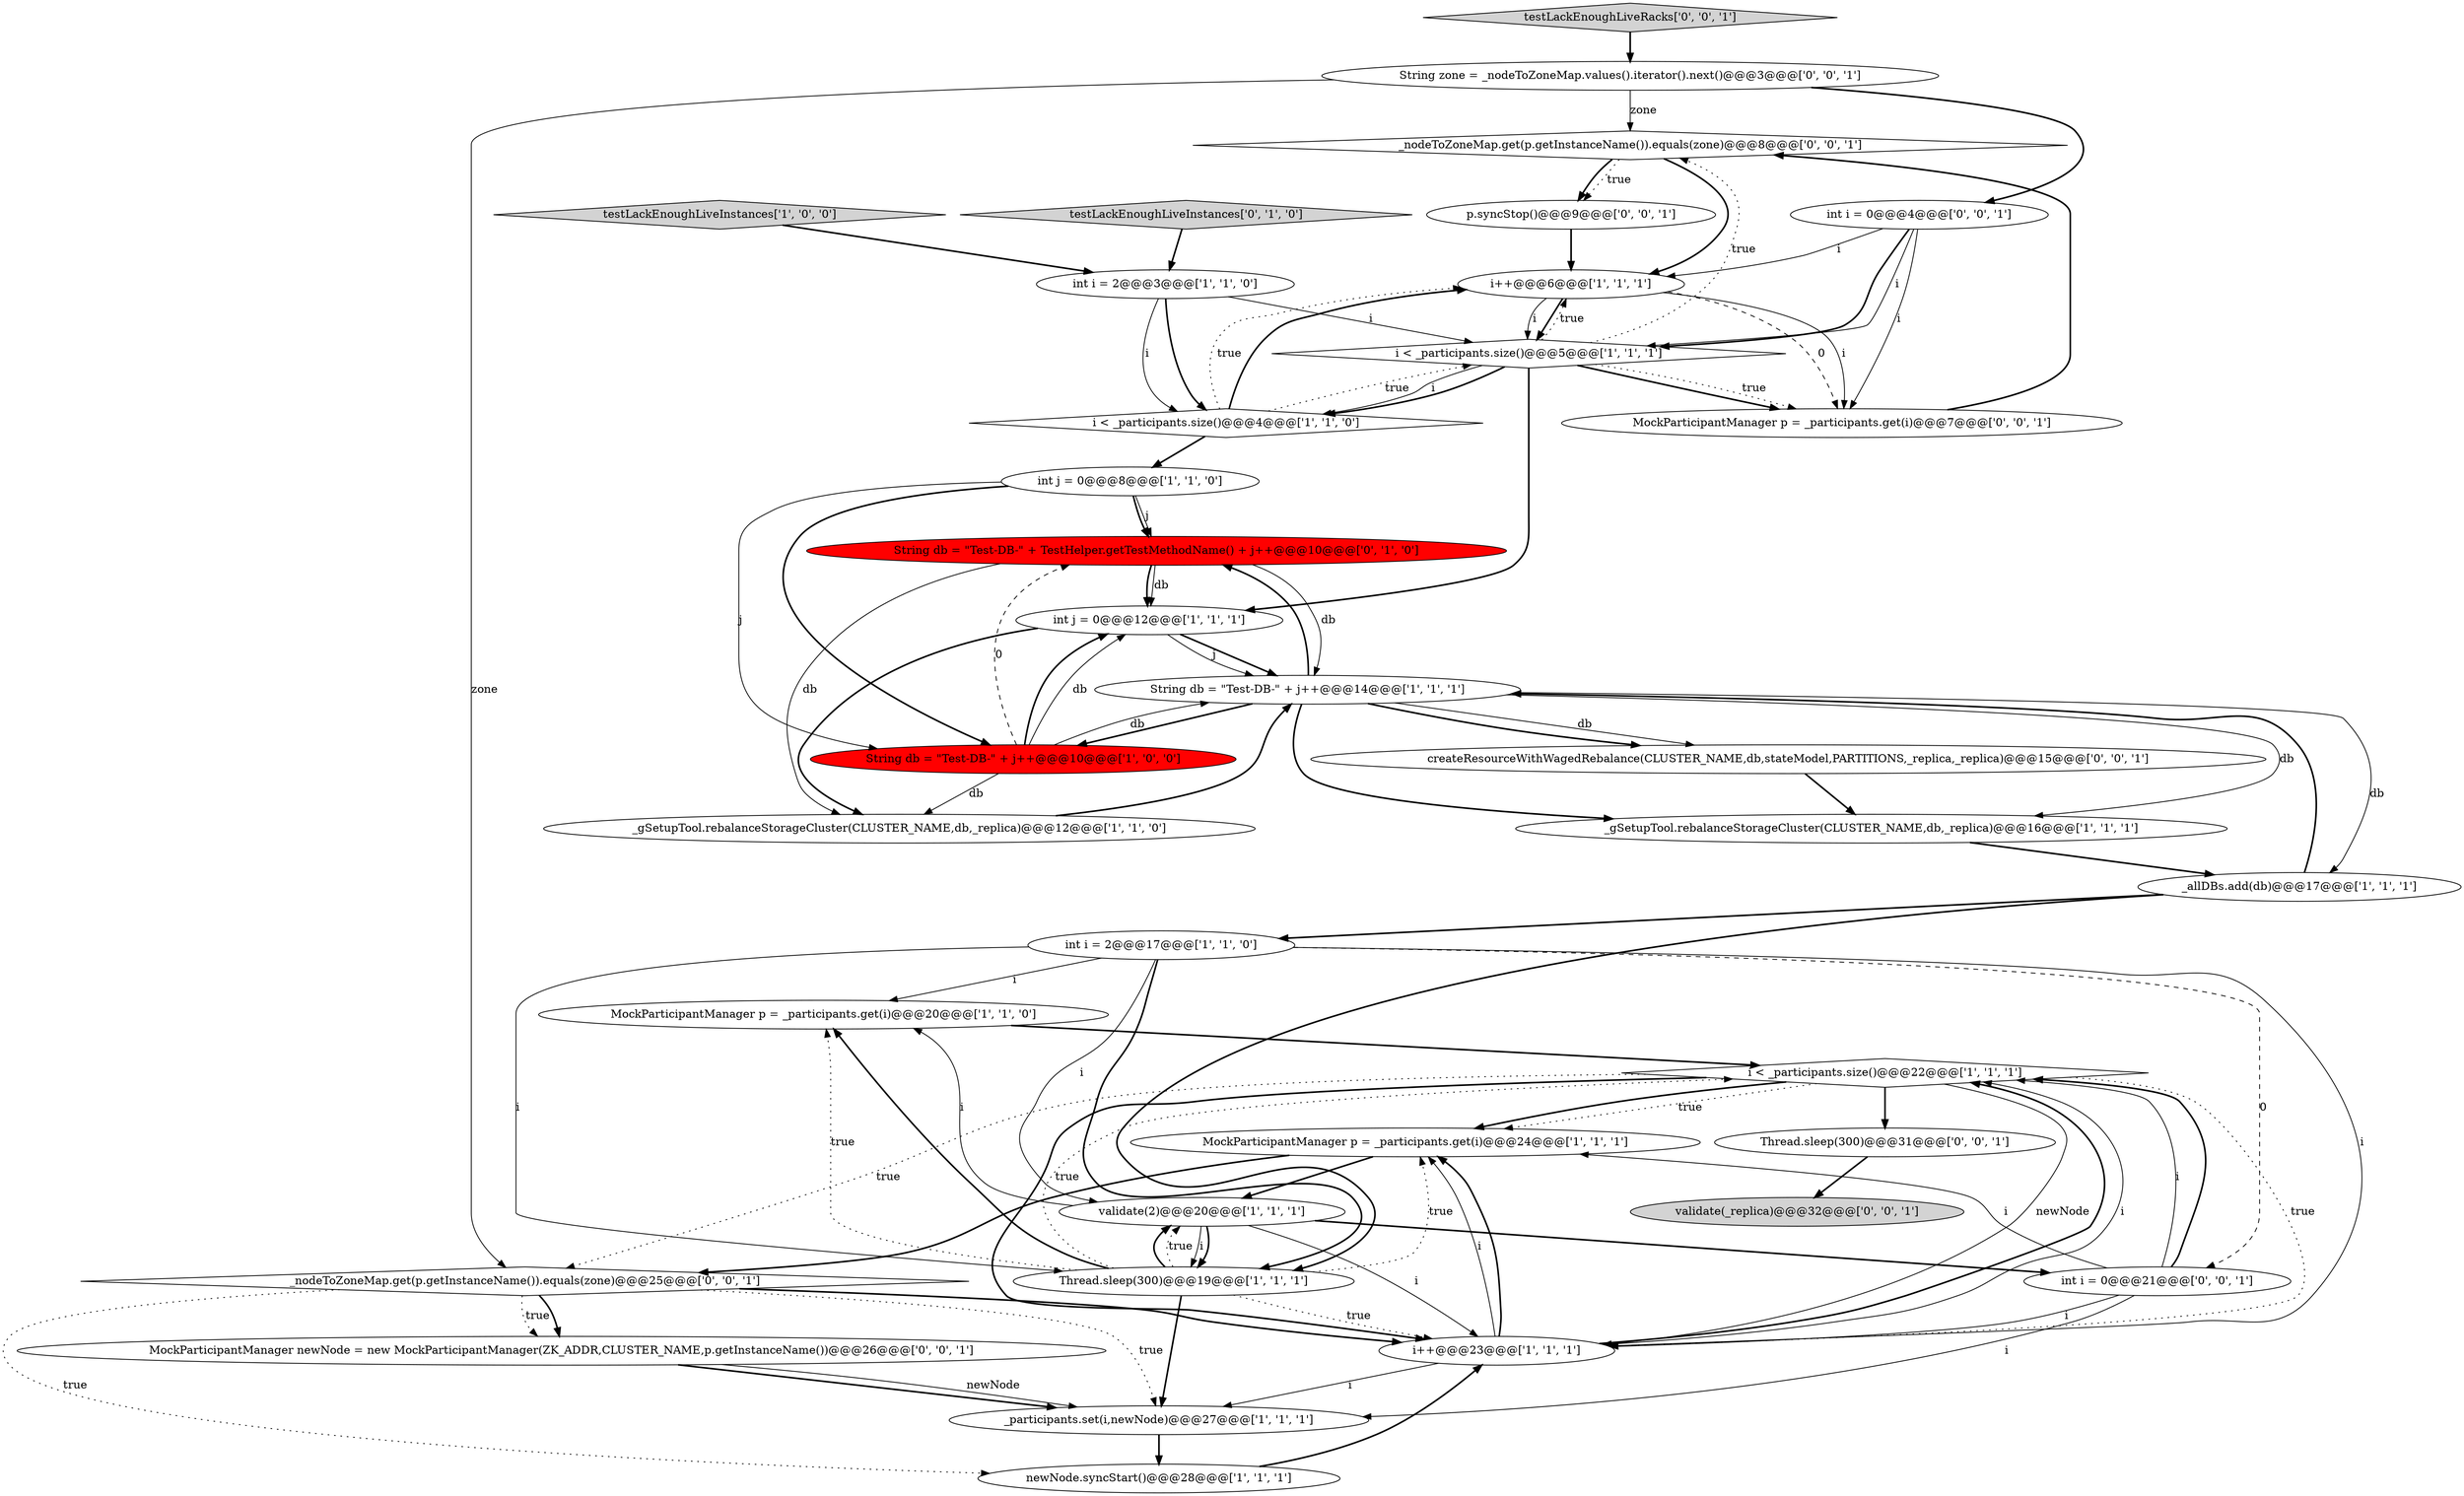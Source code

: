 digraph {
27 [style = filled, label = "_nodeToZoneMap.get(p.getInstanceName()).equals(zone)@@@8@@@['0', '0', '1']", fillcolor = white, shape = diamond image = "AAA0AAABBB3BBB"];
8 [style = filled, label = "int j = 0@@@8@@@['1', '1', '0']", fillcolor = white, shape = ellipse image = "AAA0AAABBB1BBB"];
11 [style = filled, label = "int i = 2@@@17@@@['1', '1', '0']", fillcolor = white, shape = ellipse image = "AAA0AAABBB1BBB"];
1 [style = filled, label = "testLackEnoughLiveInstances['1', '0', '0']", fillcolor = lightgray, shape = diamond image = "AAA0AAABBB1BBB"];
29 [style = filled, label = "validate(_replica)@@@32@@@['0', '0', '1']", fillcolor = lightgray, shape = ellipse image = "AAA0AAABBB3BBB"];
15 [style = filled, label = "int j = 0@@@12@@@['1', '1', '1']", fillcolor = white, shape = ellipse image = "AAA0AAABBB1BBB"];
17 [style = filled, label = "String db = \"Test-DB-\" + j++@@@14@@@['1', '1', '1']", fillcolor = white, shape = ellipse image = "AAA0AAABBB1BBB"];
13 [style = filled, label = "_gSetupTool.rebalanceStorageCluster(CLUSTER_NAME,db,_replica)@@@12@@@['1', '1', '0']", fillcolor = white, shape = ellipse image = "AAA0AAABBB1BBB"];
30 [style = filled, label = "createResourceWithWagedRebalance(CLUSTER_NAME,db,stateModel,PARTITIONS,_replica,_replica)@@@15@@@['0', '0', '1']", fillcolor = white, shape = ellipse image = "AAA0AAABBB3BBB"];
20 [style = filled, label = "MockParticipantManager p = _participants.get(i)@@@20@@@['1', '1', '0']", fillcolor = white, shape = ellipse image = "AAA0AAABBB1BBB"];
16 [style = filled, label = "validate(2)@@@20@@@['1', '1', '1']", fillcolor = white, shape = ellipse image = "AAA0AAABBB1BBB"];
22 [style = filled, label = "testLackEnoughLiveInstances['0', '1', '0']", fillcolor = lightgray, shape = diamond image = "AAA0AAABBB2BBB"];
5 [style = filled, label = "MockParticipantManager p = _participants.get(i)@@@24@@@['1', '1', '1']", fillcolor = white, shape = ellipse image = "AAA0AAABBB1BBB"];
14 [style = filled, label = "_participants.set(i,newNode)@@@27@@@['1', '1', '1']", fillcolor = white, shape = ellipse image = "AAA0AAABBB1BBB"];
23 [style = filled, label = "int i = 0@@@4@@@['0', '0', '1']", fillcolor = white, shape = ellipse image = "AAA0AAABBB3BBB"];
24 [style = filled, label = "MockParticipantManager p = _participants.get(i)@@@7@@@['0', '0', '1']", fillcolor = white, shape = ellipse image = "AAA0AAABBB3BBB"];
21 [style = filled, label = "String db = \"Test-DB-\" + TestHelper.getTestMethodName() + j++@@@10@@@['0', '1', '0']", fillcolor = red, shape = ellipse image = "AAA1AAABBB2BBB"];
0 [style = filled, label = "i < _participants.size()@@@22@@@['1', '1', '1']", fillcolor = white, shape = diamond image = "AAA0AAABBB1BBB"];
2 [style = filled, label = "int i = 2@@@3@@@['1', '1', '0']", fillcolor = white, shape = ellipse image = "AAA0AAABBB1BBB"];
25 [style = filled, label = "int i = 0@@@21@@@['0', '0', '1']", fillcolor = white, shape = ellipse image = "AAA0AAABBB3BBB"];
28 [style = filled, label = "p.syncStop()@@@9@@@['0', '0', '1']", fillcolor = white, shape = ellipse image = "AAA0AAABBB3BBB"];
33 [style = filled, label = "testLackEnoughLiveRacks['0', '0', '1']", fillcolor = lightgray, shape = diamond image = "AAA0AAABBB3BBB"];
3 [style = filled, label = "i < _participants.size()@@@4@@@['1', '1', '0']", fillcolor = white, shape = diamond image = "AAA0AAABBB1BBB"];
31 [style = filled, label = "MockParticipantManager newNode = new MockParticipantManager(ZK_ADDR,CLUSTER_NAME,p.getInstanceName())@@@26@@@['0', '0', '1']", fillcolor = white, shape = ellipse image = "AAA0AAABBB3BBB"];
9 [style = filled, label = "String db = \"Test-DB-\" + j++@@@10@@@['1', '0', '0']", fillcolor = red, shape = ellipse image = "AAA1AAABBB1BBB"];
34 [style = filled, label = "String zone = _nodeToZoneMap.values().iterator().next()@@@3@@@['0', '0', '1']", fillcolor = white, shape = ellipse image = "AAA0AAABBB3BBB"];
10 [style = filled, label = "i++@@@6@@@['1', '1', '1']", fillcolor = white, shape = ellipse image = "AAA0AAABBB1BBB"];
4 [style = filled, label = "Thread.sleep(300)@@@19@@@['1', '1', '1']", fillcolor = white, shape = ellipse image = "AAA0AAABBB1BBB"];
32 [style = filled, label = "Thread.sleep(300)@@@31@@@['0', '0', '1']", fillcolor = white, shape = ellipse image = "AAA0AAABBB3BBB"];
19 [style = filled, label = "newNode.syncStart()@@@28@@@['1', '1', '1']", fillcolor = white, shape = ellipse image = "AAA0AAABBB1BBB"];
12 [style = filled, label = "i < _participants.size()@@@5@@@['1', '1', '1']", fillcolor = white, shape = diamond image = "AAA0AAABBB1BBB"];
7 [style = filled, label = "_allDBs.add(db)@@@17@@@['1', '1', '1']", fillcolor = white, shape = ellipse image = "AAA0AAABBB1BBB"];
18 [style = filled, label = "_gSetupTool.rebalanceStorageCluster(CLUSTER_NAME,db,_replica)@@@16@@@['1', '1', '1']", fillcolor = white, shape = ellipse image = "AAA0AAABBB1BBB"];
6 [style = filled, label = "i++@@@23@@@['1', '1', '1']", fillcolor = white, shape = ellipse image = "AAA0AAABBB1BBB"];
26 [style = filled, label = "_nodeToZoneMap.get(p.getInstanceName()).equals(zone)@@@25@@@['0', '0', '1']", fillcolor = white, shape = diamond image = "AAA0AAABBB3BBB"];
16->6 [style = solid, label="i"];
10->12 [style = solid, label="i"];
23->24 [style = solid, label="i"];
0->5 [style = dotted, label="true"];
9->15 [style = solid, label="db"];
17->18 [style = solid, label="db"];
17->9 [style = bold, label=""];
21->15 [style = bold, label=""];
20->0 [style = bold, label=""];
27->28 [style = bold, label=""];
25->6 [style = solid, label="i"];
17->7 [style = solid, label="db"];
26->19 [style = dotted, label="true"];
11->20 [style = solid, label="i"];
0->6 [style = dotted, label="true"];
30->18 [style = bold, label=""];
11->16 [style = solid, label="i"];
23->12 [style = solid, label="i"];
13->17 [style = bold, label=""];
15->17 [style = bold, label=""];
11->6 [style = solid, label="i"];
0->6 [style = solid, label="newNode"];
9->21 [style = dashed, label="0"];
10->12 [style = bold, label=""];
9->13 [style = solid, label="db"];
23->12 [style = bold, label=""];
16->4 [style = solid, label="i"];
17->21 [style = bold, label=""];
24->27 [style = bold, label=""];
10->24 [style = dashed, label="0"];
4->16 [style = bold, label=""];
31->14 [style = bold, label=""];
15->13 [style = bold, label=""];
7->11 [style = bold, label=""];
11->4 [style = solid, label="i"];
8->9 [style = solid, label="j"];
16->20 [style = solid, label="i"];
6->5 [style = solid, label="i"];
34->27 [style = solid, label="zone"];
25->5 [style = solid, label="i"];
4->0 [style = dotted, label="true"];
21->17 [style = solid, label="db"];
26->6 [style = bold, label=""];
19->6 [style = bold, label=""];
2->3 [style = solid, label="i"];
25->14 [style = solid, label="i"];
3->10 [style = bold, label=""];
12->27 [style = dotted, label="true"];
12->10 [style = dotted, label="true"];
26->14 [style = dotted, label="true"];
17->30 [style = solid, label="db"];
18->7 [style = bold, label=""];
0->26 [style = dotted, label="true"];
8->21 [style = solid, label="j"];
25->0 [style = bold, label=""];
4->5 [style = dotted, label="true"];
4->14 [style = bold, label=""];
21->15 [style = solid, label="db"];
7->17 [style = bold, label=""];
22->2 [style = bold, label=""];
2->3 [style = bold, label=""];
11->4 [style = bold, label=""];
3->10 [style = dotted, label="true"];
5->26 [style = bold, label=""];
14->19 [style = bold, label=""];
31->14 [style = solid, label="newNode"];
15->17 [style = solid, label="j"];
7->4 [style = bold, label=""];
12->24 [style = bold, label=""];
5->16 [style = bold, label=""];
6->5 [style = bold, label=""];
26->31 [style = dotted, label="true"];
26->31 [style = bold, label=""];
3->8 [style = bold, label=""];
27->10 [style = bold, label=""];
4->20 [style = bold, label=""];
12->24 [style = dotted, label="true"];
11->25 [style = dashed, label="0"];
34->23 [style = bold, label=""];
1->2 [style = bold, label=""];
12->3 [style = bold, label=""];
0->32 [style = bold, label=""];
16->4 [style = bold, label=""];
6->14 [style = solid, label="i"];
0->5 [style = bold, label=""];
23->10 [style = solid, label="i"];
21->13 [style = solid, label="db"];
4->6 [style = dotted, label="true"];
28->10 [style = bold, label=""];
25->0 [style = solid, label="i"];
0->6 [style = bold, label=""];
34->26 [style = solid, label="zone"];
12->15 [style = bold, label=""];
4->20 [style = dotted, label="true"];
9->17 [style = solid, label="db"];
16->25 [style = bold, label=""];
17->30 [style = bold, label=""];
6->0 [style = bold, label=""];
6->0 [style = solid, label="i"];
32->29 [style = bold, label=""];
27->28 [style = dotted, label="true"];
10->24 [style = solid, label="i"];
9->15 [style = bold, label=""];
3->12 [style = dotted, label="true"];
2->12 [style = solid, label="i"];
8->9 [style = bold, label=""];
8->21 [style = bold, label=""];
4->16 [style = dotted, label="true"];
12->3 [style = solid, label="i"];
33->34 [style = bold, label=""];
17->18 [style = bold, label=""];
}
